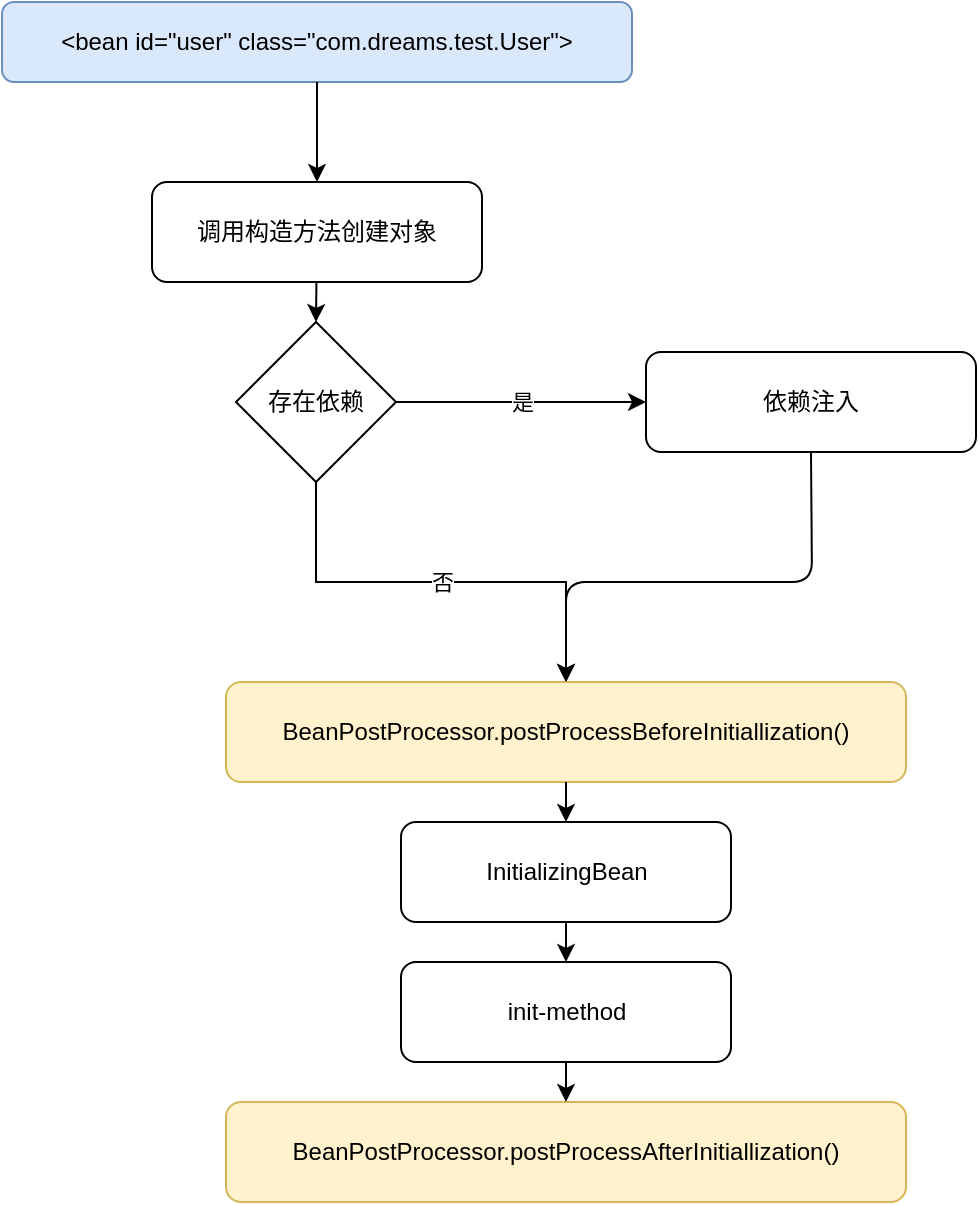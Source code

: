 <mxfile version="14.8.0" type="github">
  <diagram id="PYCznJXyjPELs9L5aGqf" name="Page-1">
    <mxGraphModel dx="1422" dy="714" grid="1" gridSize="10" guides="1" tooltips="1" connect="1" arrows="1" fold="1" page="1" pageScale="1" pageWidth="850" pageHeight="1100" math="0" shadow="0">
      <root>
        <mxCell id="0" />
        <mxCell id="1" parent="0" />
        <mxCell id="GbG1CWpzq4v-m4lvSUoH-3" value="调用构造方法创建对象" style="rounded=1;whiteSpace=wrap;html=1;" parent="1" vertex="1">
          <mxGeometry x="343" y="180" width="165" height="50" as="geometry" />
        </mxCell>
        <mxCell id="GbG1CWpzq4v-m4lvSUoH-4" value="&amp;lt;bean id=&quot;user&quot; class=&quot;com.dreams.test.User&quot;&amp;gt;" style="rounded=1;whiteSpace=wrap;html=1;fillColor=#dae8fc;strokeColor=#6c8ebf;" parent="1" vertex="1">
          <mxGeometry x="268" y="90" width="315" height="40" as="geometry" />
        </mxCell>
        <mxCell id="GbG1CWpzq4v-m4lvSUoH-5" value="依赖注入" style="rounded=1;whiteSpace=wrap;html=1;" parent="1" vertex="1">
          <mxGeometry x="590" y="265" width="165" height="50" as="geometry" />
        </mxCell>
        <mxCell id="GbG1CWpzq4v-m4lvSUoH-6" value="存在依赖" style="rhombus;whiteSpace=wrap;html=1;" parent="1" vertex="1">
          <mxGeometry x="385" y="250" width="80" height="80" as="geometry" />
        </mxCell>
        <mxCell id="GbG1CWpzq4v-m4lvSUoH-7" value="是" style="endArrow=classic;html=1;" parent="1" source="GbG1CWpzq4v-m4lvSUoH-6" target="GbG1CWpzq4v-m4lvSUoH-5" edge="1">
          <mxGeometry width="50" height="50" relative="1" as="geometry">
            <mxPoint x="460" y="292" as="sourcePoint" />
            <mxPoint x="450" y="320" as="targetPoint" />
          </mxGeometry>
        </mxCell>
        <mxCell id="GbG1CWpzq4v-m4lvSUoH-12" value="否" style="edgeStyle=orthogonalEdgeStyle;rounded=0;orthogonalLoop=1;jettySize=auto;html=1;exitX=0.5;exitY=1;exitDx=0;exitDy=0;entryX=0.5;entryY=0;entryDx=0;entryDy=0;" parent="1" source="GbG1CWpzq4v-m4lvSUoH-6" target="KYQVnhDdPYrjSl1oJ7SQ-1" edge="1">
          <mxGeometry relative="1" as="geometry">
            <mxPoint x="673" y="371" as="targetPoint" />
          </mxGeometry>
        </mxCell>
        <mxCell id="GbG1CWpzq4v-m4lvSUoH-8" value="InitializingBean" style="rounded=1;whiteSpace=wrap;html=1;" parent="1" vertex="1">
          <mxGeometry x="467.5" y="500" width="165" height="50" as="geometry" />
        </mxCell>
        <mxCell id="GbG1CWpzq4v-m4lvSUoH-9" value="" style="endArrow=classic;html=1;entryX=0.5;entryY=0;entryDx=0;entryDy=0;" parent="1" source="GbG1CWpzq4v-m4lvSUoH-3" target="GbG1CWpzq4v-m4lvSUoH-6" edge="1">
          <mxGeometry width="50" height="50" relative="1" as="geometry">
            <mxPoint x="400" y="410" as="sourcePoint" />
            <mxPoint x="450" y="360" as="targetPoint" />
          </mxGeometry>
        </mxCell>
        <mxCell id="GbG1CWpzq4v-m4lvSUoH-10" value="" style="endArrow=classic;html=1;exitX=0.5;exitY=1;exitDx=0;exitDy=0;" parent="1" source="GbG1CWpzq4v-m4lvSUoH-4" target="GbG1CWpzq4v-m4lvSUoH-3" edge="1">
          <mxGeometry width="50" height="50" relative="1" as="geometry">
            <mxPoint x="400" y="410" as="sourcePoint" />
            <mxPoint x="450" y="360" as="targetPoint" />
          </mxGeometry>
        </mxCell>
        <mxCell id="GbG1CWpzq4v-m4lvSUoH-13" value="init-method" style="rounded=1;whiteSpace=wrap;html=1;" parent="1" vertex="1">
          <mxGeometry x="467.5" y="570" width="165" height="50" as="geometry" />
        </mxCell>
        <mxCell id="GbG1CWpzq4v-m4lvSUoH-14" value="" style="endArrow=classic;html=1;exitX=0.5;exitY=1;exitDx=0;exitDy=0;entryX=0.5;entryY=0;entryDx=0;entryDy=0;" parent="1" source="GbG1CWpzq4v-m4lvSUoH-8" target="GbG1CWpzq4v-m4lvSUoH-13" edge="1">
          <mxGeometry width="50" height="50" relative="1" as="geometry">
            <mxPoint x="544.5" y="580" as="sourcePoint" />
            <mxPoint x="550.5" y="620" as="targetPoint" />
          </mxGeometry>
        </mxCell>
        <mxCell id="KYQVnhDdPYrjSl1oJ7SQ-1" value="BeanPostProcessor.postProcessBeforeInitiallization()" style="rounded=1;whiteSpace=wrap;html=1;fillColor=#fff2cc;strokeColor=#d6b656;" vertex="1" parent="1">
          <mxGeometry x="380" y="430" width="340" height="50" as="geometry" />
        </mxCell>
        <mxCell id="KYQVnhDdPYrjSl1oJ7SQ-2" value="" style="endArrow=classic;html=1;exitX=0.5;exitY=1;exitDx=0;exitDy=0;" edge="1" parent="1" source="GbG1CWpzq4v-m4lvSUoH-5" target="KYQVnhDdPYrjSl1oJ7SQ-1">
          <mxGeometry width="50" height="50" relative="1" as="geometry">
            <mxPoint x="400" y="380" as="sourcePoint" />
            <mxPoint x="450" y="330" as="targetPoint" />
            <Array as="points">
              <mxPoint x="673" y="380" />
              <mxPoint x="550" y="380" />
            </Array>
          </mxGeometry>
        </mxCell>
        <mxCell id="KYQVnhDdPYrjSl1oJ7SQ-3" value="" style="endArrow=classic;html=1;exitX=0.5;exitY=1;exitDx=0;exitDy=0;" edge="1" parent="1" source="KYQVnhDdPYrjSl1oJ7SQ-1" target="GbG1CWpzq4v-m4lvSUoH-8">
          <mxGeometry width="50" height="50" relative="1" as="geometry">
            <mxPoint x="685.5" y="540" as="sourcePoint" />
            <mxPoint x="487" y="631" as="targetPoint" />
            <Array as="points" />
          </mxGeometry>
        </mxCell>
        <mxCell id="KYQVnhDdPYrjSl1oJ7SQ-5" value="BeanPostProcessor.postProcessAfterInitiallization()" style="rounded=1;whiteSpace=wrap;html=1;fillColor=#fff2cc;strokeColor=#d6b656;" vertex="1" parent="1">
          <mxGeometry x="380" y="640" width="340" height="50" as="geometry" />
        </mxCell>
        <mxCell id="KYQVnhDdPYrjSl1oJ7SQ-6" value="" style="endArrow=classic;html=1;entryX=0.5;entryY=0;entryDx=0;entryDy=0;exitX=0.5;exitY=1;exitDx=0;exitDy=0;" edge="1" parent="1" source="GbG1CWpzq4v-m4lvSUoH-13" target="KYQVnhDdPYrjSl1oJ7SQ-5">
          <mxGeometry width="50" height="50" relative="1" as="geometry">
            <mxPoint x="530" y="710" as="sourcePoint" />
            <mxPoint x="560" y="640" as="targetPoint" />
          </mxGeometry>
        </mxCell>
      </root>
    </mxGraphModel>
  </diagram>
</mxfile>
